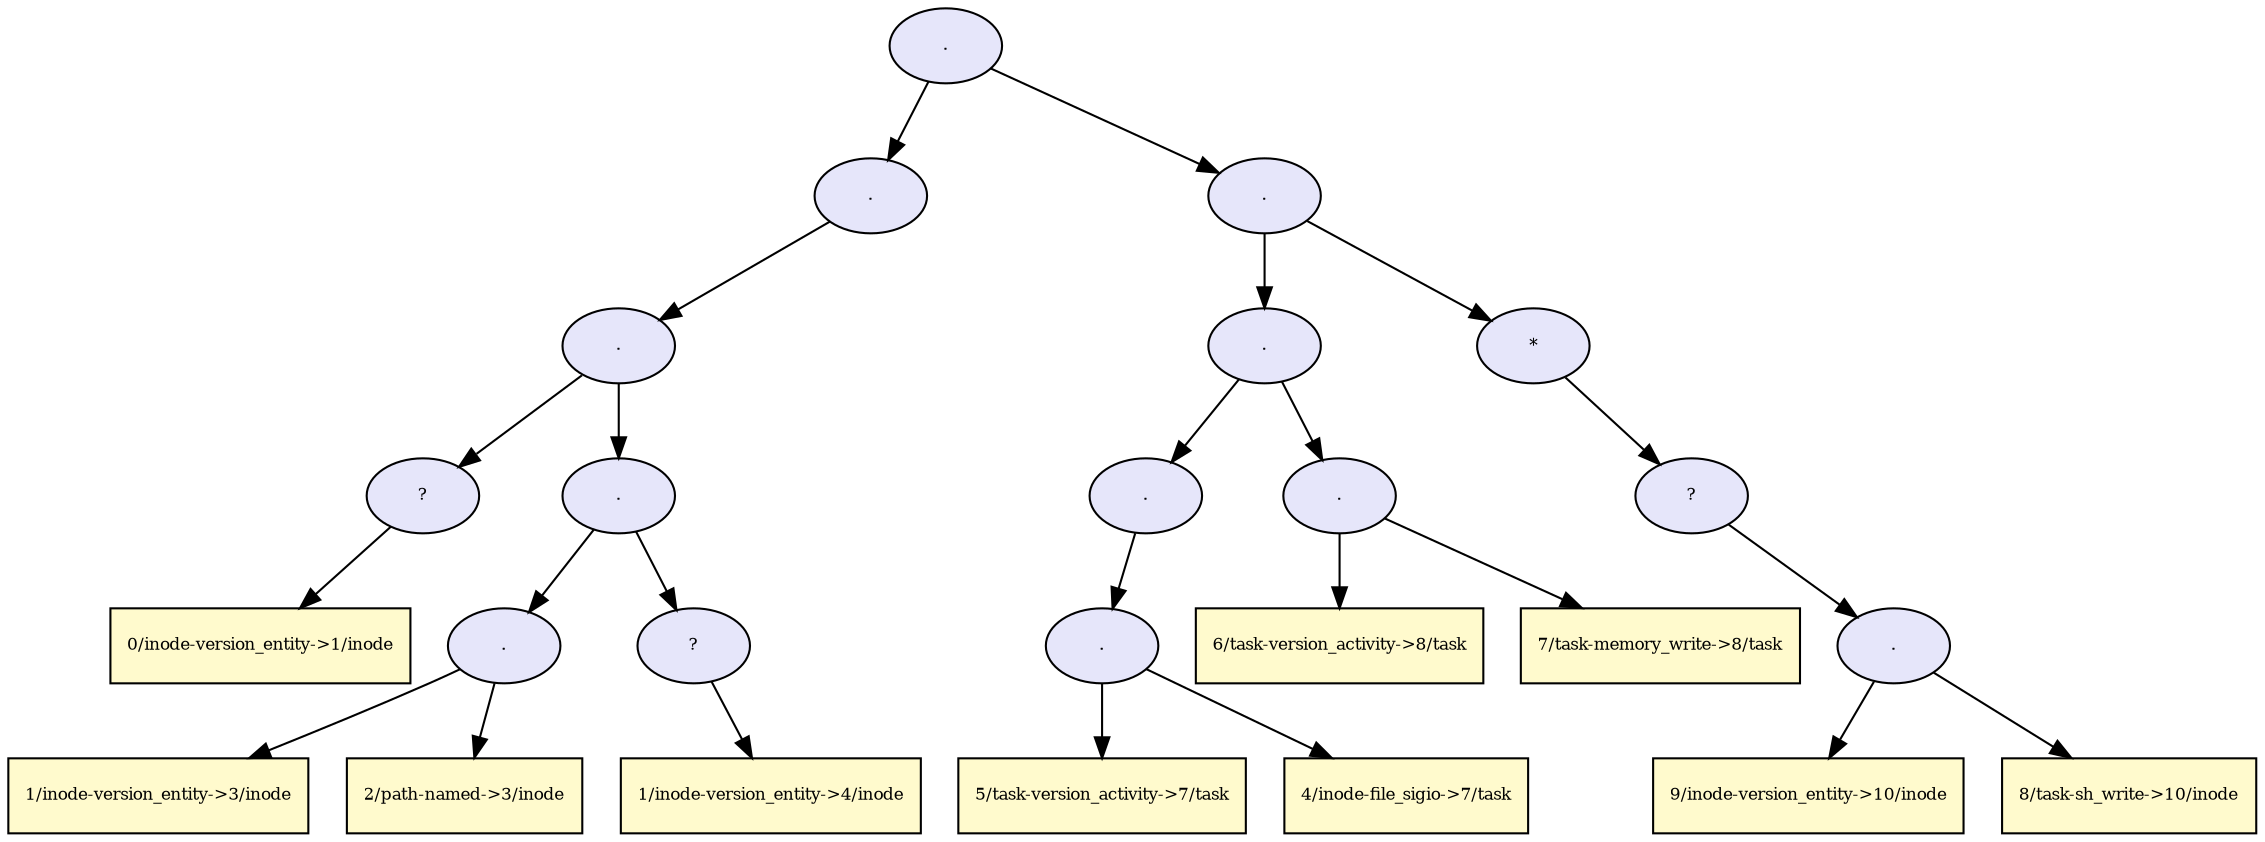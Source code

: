 digraph RGL__DirectedAdjacencyGraph {24[fontsize = 8,label = ".",shape = ellipse, fillcolor="#e6e6fa", style = filled]

24 -> 9[fontsize = 8, color="#000000"]

9[fontsize = 8,label = ".",shape = ellipse, fillcolor="#e6e6fa", style = filled]

9 -> 8[fontsize = 8, color="#000000"]

8[fontsize = 8,label = ".",shape = ellipse, fillcolor="#e6e6fa", style = filled]

8 -> 1[fontsize = 8, color="#000000"]

1[fontsize = 8,label = "?",shape = ellipse, fillcolor="#e6e6fa", style = filled]

1 -> 0[fontsize = 8, color="#000000"]

0[fontsize = 8,label = "0/inode-version_entity->1/inode",shape = rectangle, fillcolor="#fffacd", style = filled]

8 -> 7[fontsize = 8, color="#000000"]

7[fontsize = 8,label = ".",shape = ellipse, fillcolor="#e6e6fa", style = filled]

7 -> 4[fontsize = 8, color="#000000"]

4[fontsize = 8,label = ".",shape = ellipse, fillcolor="#e6e6fa", style = filled]

4 -> 2[fontsize = 8, color="#000000"]

2[fontsize = 8,label = "1/inode-version_entity->3/inode",shape = rectangle, fillcolor="#fffacd", style = filled]

4 -> 3[fontsize = 8, color="#000000"]

3[fontsize = 8,label = "2/path-named->3/inode",shape = rectangle, fillcolor="#fffacd", style = filled]

7 -> 6[fontsize = 8, color="#000000"]

6[fontsize = 8,label = "?",shape = ellipse, fillcolor="#e6e6fa", style = filled]

6 -> 5[fontsize = 8, color="#000000"]

5[fontsize = 8,label = "1/inode-version_entity->4/inode",shape = rectangle, fillcolor="#fffacd", style = filled]

24 -> 23[fontsize = 8, color="#000000"]

23[fontsize = 8,label = ".",shape = ellipse, fillcolor="#e6e6fa", style = filled]

23 -> 17[fontsize = 8, color="#000000"]

17[fontsize = 8,label = ".",shape = ellipse, fillcolor="#e6e6fa", style = filled]

17 -> 13[fontsize = 8, color="#000000"]

13[fontsize = 8,label = ".",shape = ellipse, fillcolor="#e6e6fa", style = filled]

13 -> 12[fontsize = 8, color="#000000"]

12[fontsize = 8,label = ".",shape = ellipse, fillcolor="#e6e6fa", style = filled]

12 -> 10[fontsize = 8, color="#000000"]

10[fontsize = 8,label = "5/task-version_activity->7/task",shape = rectangle, fillcolor="#fffacd", style = filled]

12 -> 11[fontsize = 8, color="#000000"]

11[fontsize = 8,label = "4/inode-file_sigio->7/task",shape = rectangle, fillcolor="#fffacd", style = filled]

17 -> 16[fontsize = 8, color="#000000"]

16[fontsize = 8,label = ".",shape = ellipse, fillcolor="#e6e6fa", style = filled]

16 -> 14[fontsize = 8, color="#000000"]

14[fontsize = 8,label = "6/task-version_activity->8/task",shape = rectangle, fillcolor="#fffacd", style = filled]

16 -> 15[fontsize = 8, color="#000000"]

15[fontsize = 8,label = "7/task-memory_write->8/task",shape = rectangle, fillcolor="#fffacd", style = filled]

23 -> 22[fontsize = 8, color="#000000"]

22[fontsize = 8,label = "*",shape = ellipse, fillcolor="#e6e6fa", style = filled]

22 -> 21[fontsize = 8, color="#000000"]

21[fontsize = 8,label = "?",shape = ellipse, fillcolor="#e6e6fa", style = filled]

21 -> 20[fontsize = 8, color="#000000"]

20[fontsize = 8,label = ".",shape = ellipse, fillcolor="#e6e6fa", style = filled]

20 -> 18[fontsize = 8, color="#000000"]

18[fontsize = 8,label = "9/inode-version_entity->10/inode",shape = rectangle, fillcolor="#fffacd", style = filled]

20 -> 19[fontsize = 8, color="#000000"]

19[fontsize = 8,label = "8/task-sh_write->10/inode",shape = rectangle, fillcolor="#fffacd", style = filled]

}